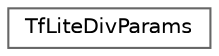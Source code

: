 digraph "Graphical Class Hierarchy"
{
 // LATEX_PDF_SIZE
  bgcolor="transparent";
  edge [fontname=Helvetica,fontsize=10,labelfontname=Helvetica,labelfontsize=10];
  node [fontname=Helvetica,fontsize=10,shape=box,height=0.2,width=0.4];
  rankdir="LR";
  Node0 [id="Node000000",label="TfLiteDivParams",height=0.2,width=0.4,color="grey40", fillcolor="white", style="filled",URL="$struct_tf_lite_div_params.html",tooltip=" "];
}

